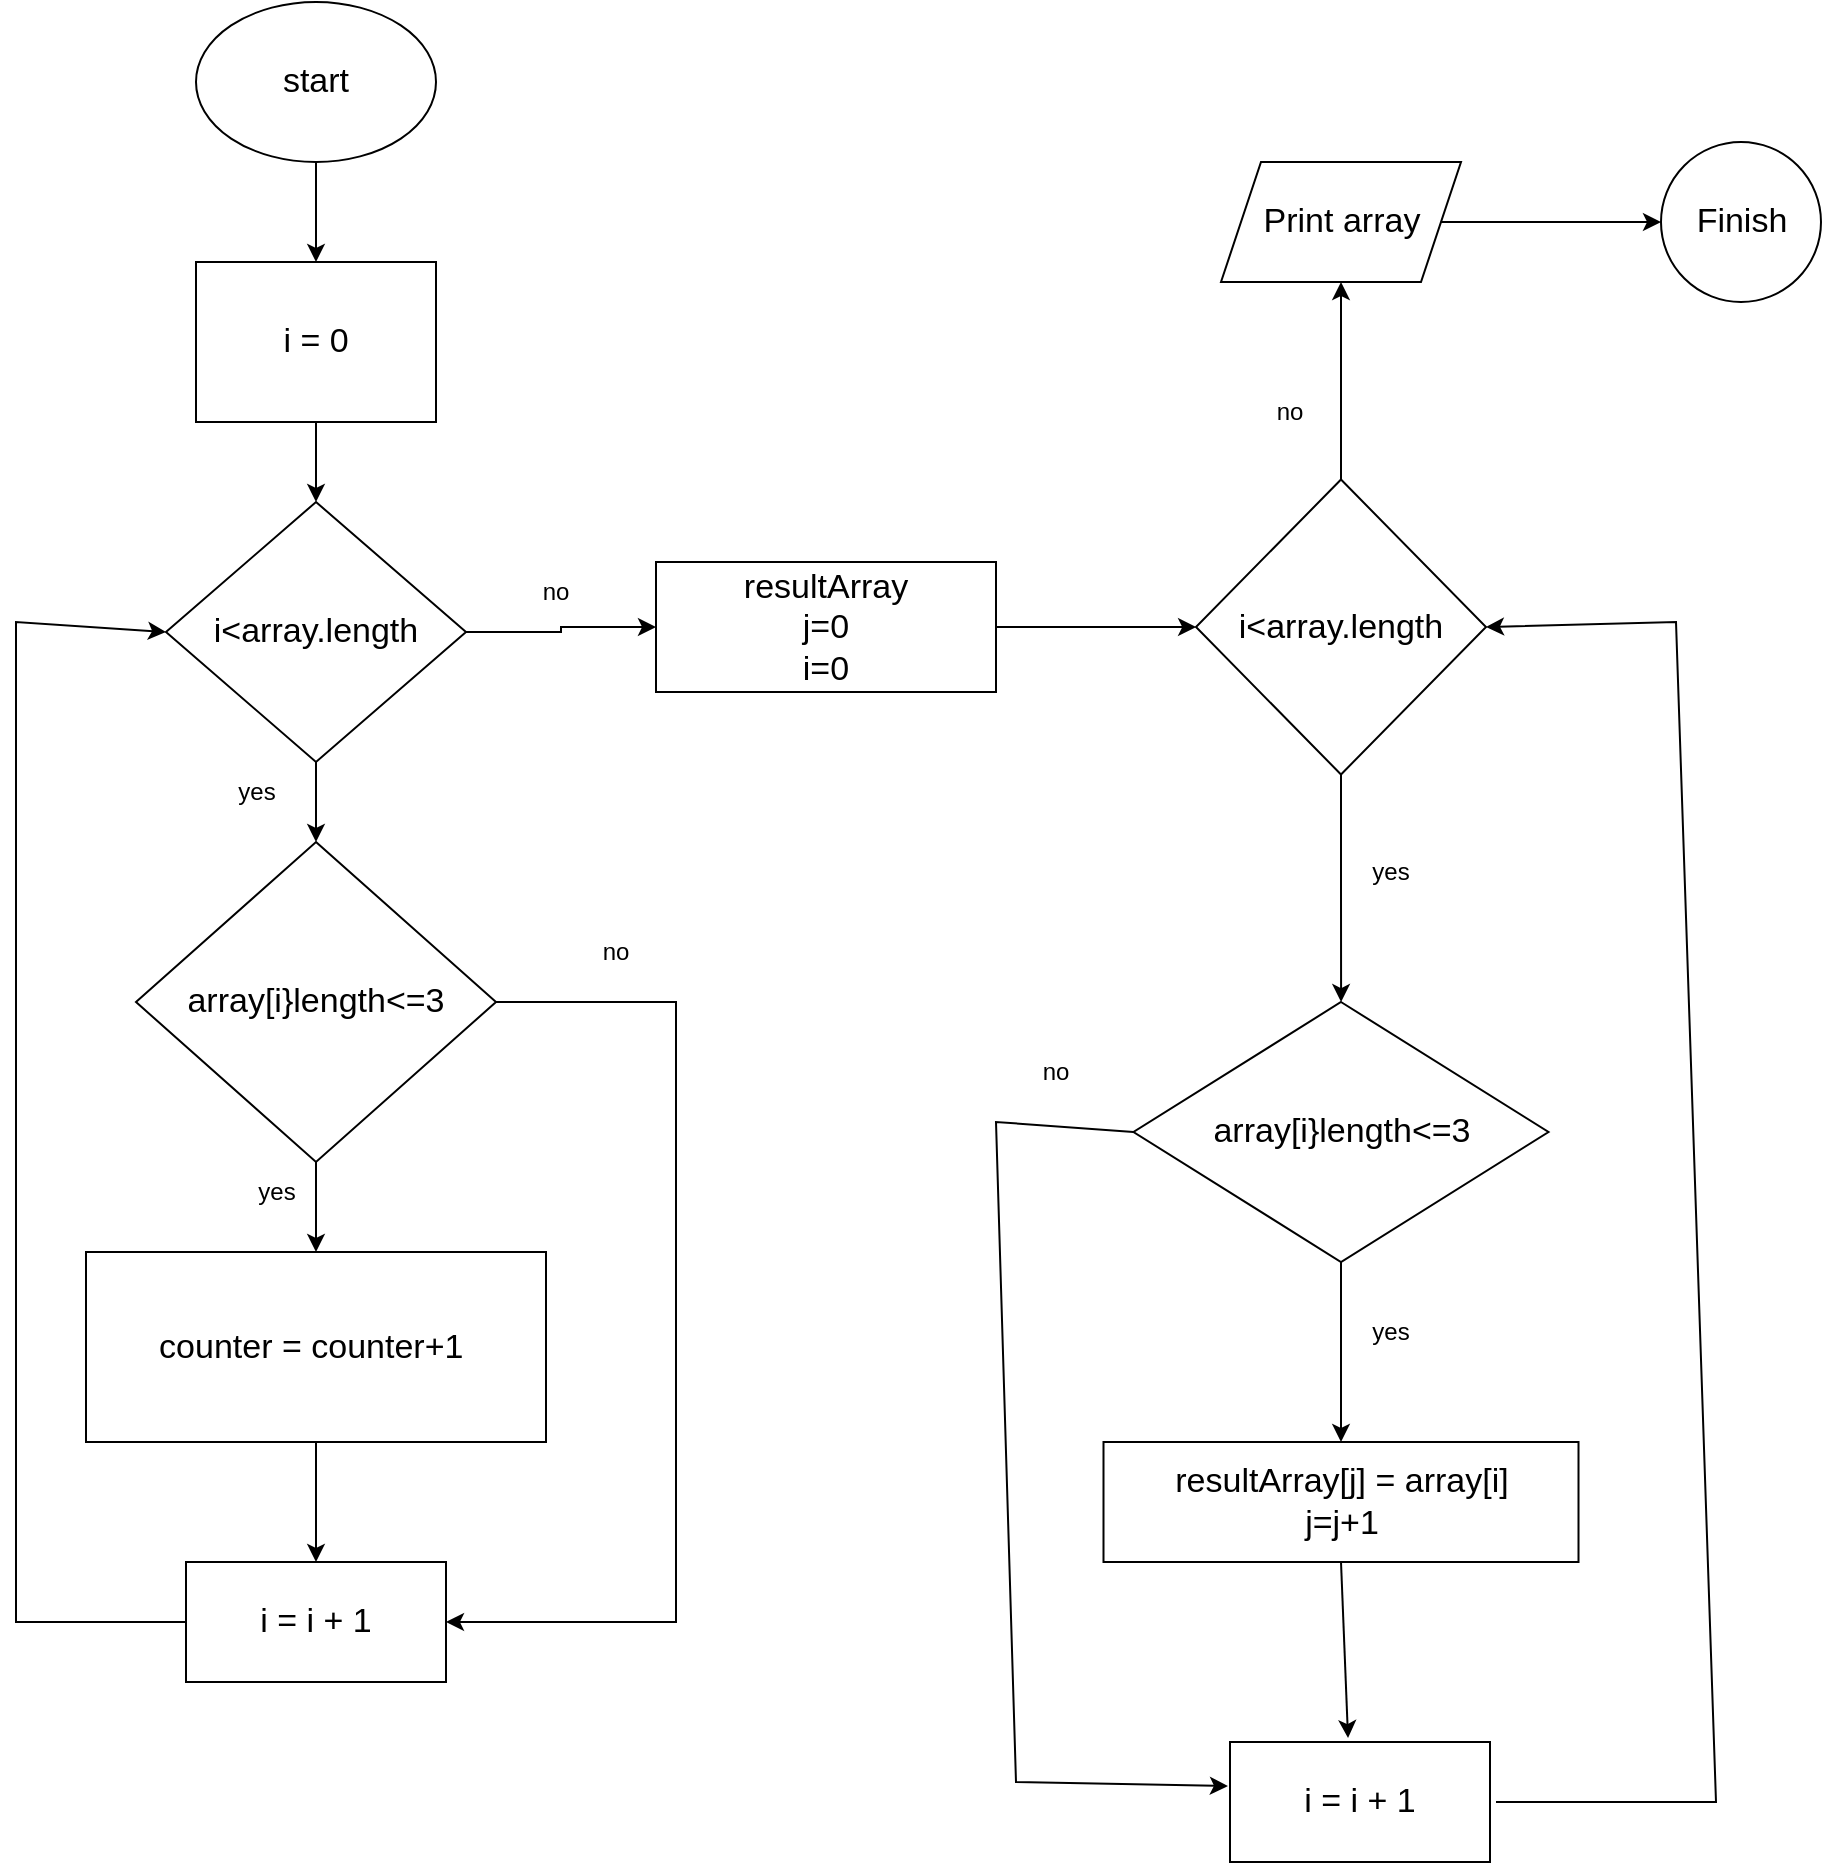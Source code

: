 <mxfile version="22.1.18" type="device">
  <diagram name="Страница — 1" id="LJotX-oB2ldxM5Ska99A">
    <mxGraphModel dx="2266" dy="2288" grid="1" gridSize="10" guides="1" tooltips="1" connect="1" arrows="1" fold="1" page="1" pageScale="1" pageWidth="827" pageHeight="1169" math="0" shadow="0">
      <root>
        <mxCell id="0" />
        <mxCell id="1" parent="0" />
        <mxCell id="4AVEtmwTQQEgmb_RuNmp-4" value="" style="edgeStyle=orthogonalEdgeStyle;rounded=0;orthogonalLoop=1;jettySize=auto;html=1;" edge="1" parent="1" source="4AVEtmwTQQEgmb_RuNmp-1" target="4AVEtmwTQQEgmb_RuNmp-3">
          <mxGeometry relative="1" as="geometry" />
        </mxCell>
        <mxCell id="4AVEtmwTQQEgmb_RuNmp-1" value="&lt;font style=&quot;font-size: 17px;&quot;&gt;&lt;font style=&quot;font-size: 17px;&quot;&gt;sta&lt;/font&gt;rt&lt;/font&gt;" style="ellipse;whiteSpace=wrap;html=1;" vertex="1" parent="1">
          <mxGeometry x="310" y="-70" width="120" height="80" as="geometry" />
        </mxCell>
        <mxCell id="4AVEtmwTQQEgmb_RuNmp-7" value="" style="edgeStyle=orthogonalEdgeStyle;rounded=0;orthogonalLoop=1;jettySize=auto;html=1;" edge="1" parent="1" source="4AVEtmwTQQEgmb_RuNmp-3" target="4AVEtmwTQQEgmb_RuNmp-6">
          <mxGeometry relative="1" as="geometry" />
        </mxCell>
        <mxCell id="4AVEtmwTQQEgmb_RuNmp-3" value="i = 0" style="whiteSpace=wrap;html=1;fontSize=17;" vertex="1" parent="1">
          <mxGeometry x="310" y="60" width="120" height="80" as="geometry" />
        </mxCell>
        <mxCell id="4AVEtmwTQQEgmb_RuNmp-9" value="" style="edgeStyle=orthogonalEdgeStyle;rounded=0;orthogonalLoop=1;jettySize=auto;html=1;" edge="1" parent="1" source="4AVEtmwTQQEgmb_RuNmp-6" target="4AVEtmwTQQEgmb_RuNmp-8">
          <mxGeometry relative="1" as="geometry" />
        </mxCell>
        <mxCell id="4AVEtmwTQQEgmb_RuNmp-16" value="" style="edgeStyle=orthogonalEdgeStyle;rounded=0;orthogonalLoop=1;jettySize=auto;html=1;" edge="1" parent="1" source="4AVEtmwTQQEgmb_RuNmp-6" target="4AVEtmwTQQEgmb_RuNmp-15">
          <mxGeometry relative="1" as="geometry" />
        </mxCell>
        <mxCell id="4AVEtmwTQQEgmb_RuNmp-6" value="i&amp;lt;array.length" style="rhombus;whiteSpace=wrap;html=1;fontSize=17;" vertex="1" parent="1">
          <mxGeometry x="295" y="180" width="150" height="130" as="geometry" />
        </mxCell>
        <mxCell id="4AVEtmwTQQEgmb_RuNmp-11" value="" style="edgeStyle=orthogonalEdgeStyle;rounded=0;orthogonalLoop=1;jettySize=auto;html=1;" edge="1" parent="1" source="4AVEtmwTQQEgmb_RuNmp-8" target="4AVEtmwTQQEgmb_RuNmp-10">
          <mxGeometry relative="1" as="geometry" />
        </mxCell>
        <mxCell id="4AVEtmwTQQEgmb_RuNmp-8" value="array[i}length&amp;lt;=3" style="rhombus;whiteSpace=wrap;html=1;fontSize=17;" vertex="1" parent="1">
          <mxGeometry x="280" y="350" width="180" height="160" as="geometry" />
        </mxCell>
        <mxCell id="4AVEtmwTQQEgmb_RuNmp-13" value="" style="edgeStyle=orthogonalEdgeStyle;rounded=0;orthogonalLoop=1;jettySize=auto;html=1;" edge="1" parent="1" source="4AVEtmwTQQEgmb_RuNmp-10" target="4AVEtmwTQQEgmb_RuNmp-12">
          <mxGeometry relative="1" as="geometry" />
        </mxCell>
        <mxCell id="4AVEtmwTQQEgmb_RuNmp-10" value="counter = counter+1&amp;nbsp;" style="whiteSpace=wrap;html=1;fontSize=17;" vertex="1" parent="1">
          <mxGeometry x="255" y="555" width="230" height="95" as="geometry" />
        </mxCell>
        <mxCell id="4AVEtmwTQQEgmb_RuNmp-12" value="i = i + 1" style="whiteSpace=wrap;html=1;fontSize=17;" vertex="1" parent="1">
          <mxGeometry x="305" y="710" width="130" height="60" as="geometry" />
        </mxCell>
        <mxCell id="4AVEtmwTQQEgmb_RuNmp-14" value="" style="endArrow=classic;html=1;rounded=0;exitX=0;exitY=0.5;exitDx=0;exitDy=0;entryX=0;entryY=0.5;entryDx=0;entryDy=0;" edge="1" parent="1" source="4AVEtmwTQQEgmb_RuNmp-12" target="4AVEtmwTQQEgmb_RuNmp-6">
          <mxGeometry width="50" height="50" relative="1" as="geometry">
            <mxPoint x="130" y="820" as="sourcePoint" />
            <mxPoint x="220" y="200" as="targetPoint" />
            <Array as="points">
              <mxPoint x="220" y="740" />
              <mxPoint x="220" y="240" />
            </Array>
          </mxGeometry>
        </mxCell>
        <mxCell id="4AVEtmwTQQEgmb_RuNmp-18" value="" style="edgeStyle=orthogonalEdgeStyle;rounded=0;orthogonalLoop=1;jettySize=auto;html=1;" edge="1" parent="1" source="4AVEtmwTQQEgmb_RuNmp-15" target="4AVEtmwTQQEgmb_RuNmp-17">
          <mxGeometry relative="1" as="geometry" />
        </mxCell>
        <mxCell id="4AVEtmwTQQEgmb_RuNmp-15" value="resultArray&lt;br&gt;j=0&lt;br&gt;i=0" style="whiteSpace=wrap;html=1;fontSize=17;" vertex="1" parent="1">
          <mxGeometry x="540" y="210" width="170" height="65" as="geometry" />
        </mxCell>
        <mxCell id="4AVEtmwTQQEgmb_RuNmp-20" value="" style="edgeStyle=orthogonalEdgeStyle;rounded=0;orthogonalLoop=1;jettySize=auto;html=1;" edge="1" parent="1" source="4AVEtmwTQQEgmb_RuNmp-17" target="4AVEtmwTQQEgmb_RuNmp-19">
          <mxGeometry relative="1" as="geometry" />
        </mxCell>
        <mxCell id="4AVEtmwTQQEgmb_RuNmp-30" value="" style="edgeStyle=orthogonalEdgeStyle;rounded=0;orthogonalLoop=1;jettySize=auto;html=1;" edge="1" parent="1" source="4AVEtmwTQQEgmb_RuNmp-17" target="4AVEtmwTQQEgmb_RuNmp-29">
          <mxGeometry relative="1" as="geometry" />
        </mxCell>
        <mxCell id="4AVEtmwTQQEgmb_RuNmp-17" value="i&amp;lt;array.length" style="rhombus;whiteSpace=wrap;html=1;fontSize=17;" vertex="1" parent="1">
          <mxGeometry x="810" y="168.75" width="145" height="147.5" as="geometry" />
        </mxCell>
        <mxCell id="4AVEtmwTQQEgmb_RuNmp-26" value="" style="edgeStyle=orthogonalEdgeStyle;rounded=0;orthogonalLoop=1;jettySize=auto;html=1;" edge="1" parent="1" source="4AVEtmwTQQEgmb_RuNmp-19" target="4AVEtmwTQQEgmb_RuNmp-25">
          <mxGeometry relative="1" as="geometry" />
        </mxCell>
        <mxCell id="4AVEtmwTQQEgmb_RuNmp-19" value="array[i}length&amp;lt;=3" style="rhombus;whiteSpace=wrap;html=1;fontSize=17;" vertex="1" parent="1">
          <mxGeometry x="778.75" y="430" width="207.5" height="130" as="geometry" />
        </mxCell>
        <mxCell id="4AVEtmwTQQEgmb_RuNmp-23" value="i = i + 1" style="whiteSpace=wrap;html=1;fontSize=17;" vertex="1" parent="1">
          <mxGeometry x="827" y="800" width="130" height="60" as="geometry" />
        </mxCell>
        <mxCell id="4AVEtmwTQQEgmb_RuNmp-24" value="" style="endArrow=classic;html=1;rounded=0;exitX=0.5;exitY=1;exitDx=0;exitDy=0;entryX=0.454;entryY=-0.033;entryDx=0;entryDy=0;entryPerimeter=0;" edge="1" parent="1" source="4AVEtmwTQQEgmb_RuNmp-25" target="4AVEtmwTQQEgmb_RuNmp-23">
          <mxGeometry width="50" height="50" relative="1" as="geometry">
            <mxPoint x="857.5" y="780" as="sourcePoint" />
            <mxPoint x="883" y="790" as="targetPoint" />
          </mxGeometry>
        </mxCell>
        <mxCell id="4AVEtmwTQQEgmb_RuNmp-25" value="resultArray[j] = array[i]&lt;br&gt;j=j+1" style="whiteSpace=wrap;html=1;fontSize=17;" vertex="1" parent="1">
          <mxGeometry x="763.75" y="650" width="237.5" height="60" as="geometry" />
        </mxCell>
        <mxCell id="4AVEtmwTQQEgmb_RuNmp-27" value="" style="endArrow=classic;html=1;rounded=0;exitX=0;exitY=0.5;exitDx=0;exitDy=0;entryX=-0.008;entryY=0.367;entryDx=0;entryDy=0;entryPerimeter=0;" edge="1" parent="1" source="4AVEtmwTQQEgmb_RuNmp-19" target="4AVEtmwTQQEgmb_RuNmp-23">
          <mxGeometry width="50" height="50" relative="1" as="geometry">
            <mxPoint x="690" y="530" as="sourcePoint" />
            <mxPoint x="720" y="840" as="targetPoint" />
            <Array as="points">
              <mxPoint x="710" y="490" />
              <mxPoint x="720" y="820" />
            </Array>
          </mxGeometry>
        </mxCell>
        <mxCell id="4AVEtmwTQQEgmb_RuNmp-28" value="" style="endArrow=classic;html=1;rounded=0;entryX=1;entryY=0.5;entryDx=0;entryDy=0;" edge="1" parent="1" target="4AVEtmwTQQEgmb_RuNmp-17">
          <mxGeometry width="50" height="50" relative="1" as="geometry">
            <mxPoint x="960" y="830" as="sourcePoint" />
            <mxPoint x="1050" y="150" as="targetPoint" />
            <Array as="points">
              <mxPoint x="1070" y="830" />
              <mxPoint x="1050" y="240" />
            </Array>
          </mxGeometry>
        </mxCell>
        <mxCell id="4AVEtmwTQQEgmb_RuNmp-32" value="" style="edgeStyle=orthogonalEdgeStyle;rounded=0;orthogonalLoop=1;jettySize=auto;html=1;" edge="1" parent="1" source="4AVEtmwTQQEgmb_RuNmp-29" target="4AVEtmwTQQEgmb_RuNmp-31">
          <mxGeometry relative="1" as="geometry" />
        </mxCell>
        <mxCell id="4AVEtmwTQQEgmb_RuNmp-29" value="Print array" style="shape=parallelogram;perimeter=parallelogramPerimeter;whiteSpace=wrap;html=1;fixedSize=1;fontSize=17;" vertex="1" parent="1">
          <mxGeometry x="822.5" y="10" width="120" height="60" as="geometry" />
        </mxCell>
        <mxCell id="4AVEtmwTQQEgmb_RuNmp-31" value="Finish" style="ellipse;whiteSpace=wrap;html=1;fontSize=17;" vertex="1" parent="1">
          <mxGeometry x="1042.5" width="80" height="80" as="geometry" />
        </mxCell>
        <mxCell id="4AVEtmwTQQEgmb_RuNmp-33" value="no" style="text;html=1;strokeColor=none;fillColor=none;align=center;verticalAlign=middle;whiteSpace=wrap;rounded=0;" vertex="1" parent="1">
          <mxGeometry x="460" y="210" width="60" height="30" as="geometry" />
        </mxCell>
        <mxCell id="4AVEtmwTQQEgmb_RuNmp-34" value="yes" style="text;html=1;align=center;verticalAlign=middle;resizable=0;points=[];autosize=1;strokeColor=none;fillColor=none;" vertex="1" parent="1">
          <mxGeometry x="320" y="310" width="40" height="30" as="geometry" />
        </mxCell>
        <mxCell id="4AVEtmwTQQEgmb_RuNmp-35" value="" style="endArrow=classic;html=1;rounded=0;exitX=1;exitY=0.5;exitDx=0;exitDy=0;entryX=1;entryY=0.5;entryDx=0;entryDy=0;" edge="1" parent="1" source="4AVEtmwTQQEgmb_RuNmp-8" target="4AVEtmwTQQEgmb_RuNmp-12">
          <mxGeometry width="50" height="50" relative="1" as="geometry">
            <mxPoint x="490" y="455" as="sourcePoint" />
            <mxPoint x="550" y="800" as="targetPoint" />
            <Array as="points">
              <mxPoint x="550" y="430" />
              <mxPoint x="550" y="740" />
            </Array>
          </mxGeometry>
        </mxCell>
        <mxCell id="4AVEtmwTQQEgmb_RuNmp-36" value="no" style="text;html=1;strokeColor=none;fillColor=none;align=center;verticalAlign=middle;whiteSpace=wrap;rounded=0;" vertex="1" parent="1">
          <mxGeometry x="490" y="390" width="60" height="30" as="geometry" />
        </mxCell>
        <mxCell id="4AVEtmwTQQEgmb_RuNmp-37" value="no" style="text;html=1;strokeColor=none;fillColor=none;align=center;verticalAlign=middle;whiteSpace=wrap;rounded=0;" vertex="1" parent="1">
          <mxGeometry x="710" y="450" width="60" height="30" as="geometry" />
        </mxCell>
        <mxCell id="4AVEtmwTQQEgmb_RuNmp-38" value="no" style="text;html=1;strokeColor=none;fillColor=none;align=center;verticalAlign=middle;whiteSpace=wrap;rounded=0;" vertex="1" parent="1">
          <mxGeometry x="827" y="120" width="60" height="30" as="geometry" />
        </mxCell>
        <mxCell id="4AVEtmwTQQEgmb_RuNmp-39" value="yes" style="text;html=1;align=center;verticalAlign=middle;resizable=0;points=[];autosize=1;strokeColor=none;fillColor=none;" vertex="1" parent="1">
          <mxGeometry x="330" y="510" width="40" height="30" as="geometry" />
        </mxCell>
        <mxCell id="4AVEtmwTQQEgmb_RuNmp-40" value="yes" style="text;html=1;align=center;verticalAlign=middle;resizable=0;points=[];autosize=1;strokeColor=none;fillColor=none;" vertex="1" parent="1">
          <mxGeometry x="887" y="350" width="40" height="30" as="geometry" />
        </mxCell>
        <mxCell id="4AVEtmwTQQEgmb_RuNmp-41" value="yes" style="text;html=1;align=center;verticalAlign=middle;resizable=0;points=[];autosize=1;strokeColor=none;fillColor=none;" vertex="1" parent="1">
          <mxGeometry x="887" y="580" width="40" height="30" as="geometry" />
        </mxCell>
      </root>
    </mxGraphModel>
  </diagram>
</mxfile>

